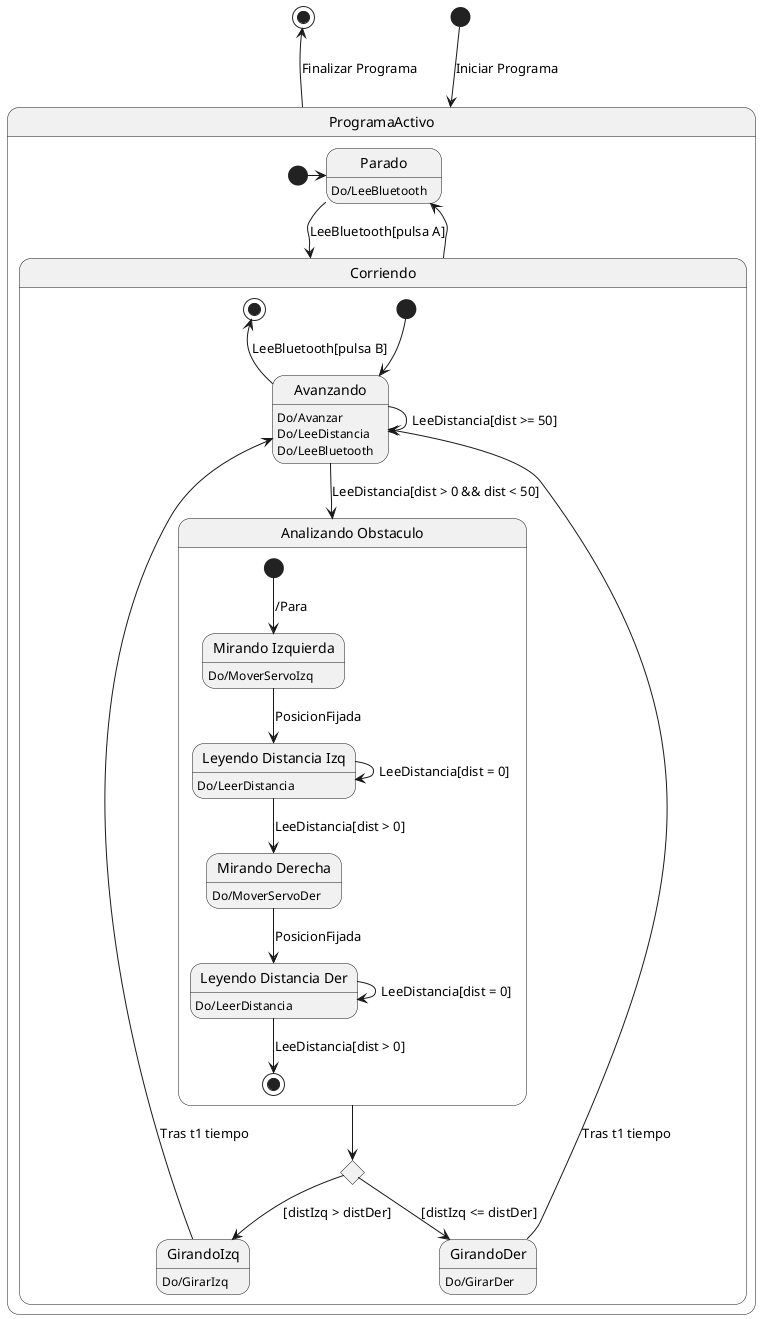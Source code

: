 @startuml
'scale 350 width
[*] --> ProgramaActivo : Iniciar Programa
ProgramaActivo -up-> [*] : Finalizar Programa
state ProgramaActivo{
state Parado
Parado:Do/LeeBluetooth
[*] -right-> Parado

state Corriendo{
    [*] --> Avanzando
    Avanzando -up-> [*]: LeeBluetooth[pulsa B]

    Avanzando:Do/Avanzar
    Avanzando:Do/LeeDistancia
    Avanzando:Do/LeeBluetooth

    state Avanzando

    state GirandoIzq
    GirandoIzq:Do/GirarIzq
    state GirandoDer
    GirandoDer:Do/GirarDer

    state "Analizando Obstaculo" as Obstaculo{
      state "Mirando Izquierda" as Izq
      state "Leyendo Distancia Izq" as DistIzq
      state "Mirando Derecha" as Der
      state "Leyendo Distancia Der" as DistDer

      Izq:Do/MoverServoIzq
      Der:Do/MoverServoDer
      DistIzq:Do/LeerDistancia
      DistDer:Do/LeerDistancia

      [*] --> Izq : /Para
      Izq --> DistIzq : PosicionFijada
      DistIzq --> DistIzq : LeeDistancia[dist = 0]
      DistIzq --> Der : LeeDistancia[dist > 0]
      Der --> DistDer : PosicionFijada
      DistDer --> DistDer : LeeDistancia[dist = 0]
      DistDer --> [*] : LeeDistancia[dist > 0]
    }
    state DondeGirar <<choice>>
}
}
Parado --> Corriendo : LeeBluetooth[pulsa A]
Corriendo --> Parado
Avanzando --> Avanzando : LeeDistancia[dist >= 50]
Avanzando --> Obstaculo : LeeDistancia[dist > 0 && dist < 50]
Obstaculo --> DondeGirar
DondeGirar --> GirandoIzq : [distIzq > distDer]
DondeGirar --> GirandoDer : [distIzq <= distDer]
GirandoIzq --> Avanzando : Tras t1 tiempo
GirandoDer --> Avanzando : Tras t1 tiempo

@enduml